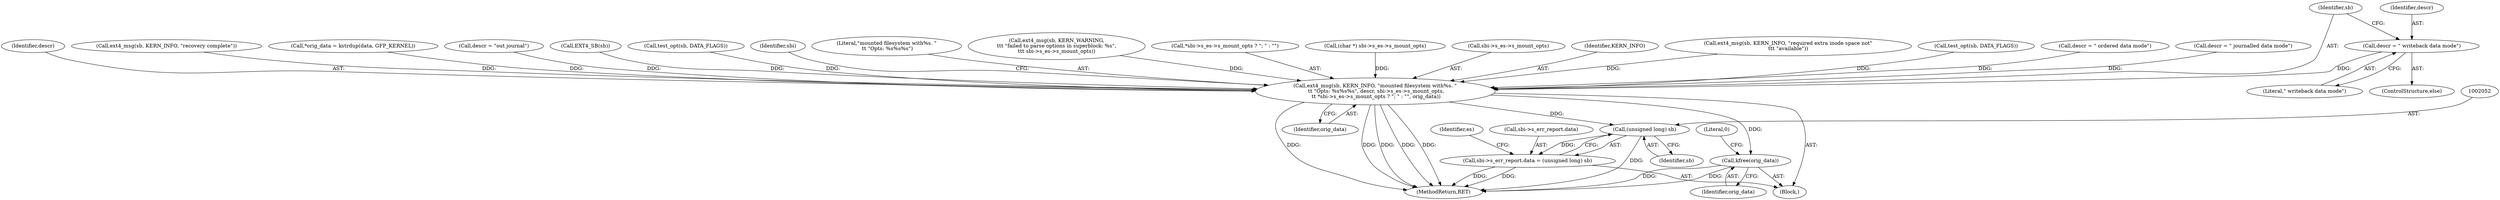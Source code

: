 digraph "1_linux_0449641130f5652b344ef6fa39fa019d7e94660a@API" {
"1002006" [label="(Call,descr = \" writeback data mode\")"];
"1002013" [label="(Call,ext4_msg(sb, KERN_INFO, \"mounted filesystem with%s. \"\n \t\t \"Opts: %s%s%s\", descr, sbi->s_es->s_mount_opts,\n \t\t *sbi->s_es->s_mount_opts ? \"; \" : \"\", orig_data))"];
"1002051" [label="(Call,(unsigned long) sb)"];
"1002045" [label="(Call,sbi->s_err_report.data = (unsigned long) sb)"];
"1002068" [label="(Call,kfree(orig_data))"];
"1002005" [label="(ControlStructure,else)"];
"1002008" [label="(Literal,\" writeback data mode\")"];
"1002071" [label="(Literal,0)"];
"1002007" [label="(Identifier,descr)"];
"1000532" [label="(Call,(char *) sbi->s_es->s_mount_opts)"];
"1002018" [label="(Call,sbi->s_es->s_mount_opts)"];
"1002016" [label="(Literal,\"mounted filesystem with%s. \"\n \t\t \"Opts: %s%s%s\")"];
"1002069" [label="(Identifier,orig_data)"];
"1002053" [label="(Identifier,sb)"];
"1002013" [label="(Call,ext4_msg(sb, KERN_INFO, \"mounted filesystem with%s. \"\n \t\t \"Opts: %s%s%s\", descr, sbi->s_es->s_mount_opts,\n \t\t *sbi->s_es->s_mount_opts ? \"; \" : \"\", orig_data))"];
"1002045" [label="(Call,sbi->s_err_report.data = (unsigned long) sb)"];
"1002051" [label="(Call,(unsigned long) sb)"];
"1002015" [label="(Identifier,KERN_INFO)"];
"1001829" [label="(Call,ext4_msg(sb, KERN_INFO, \"required extra inode space not\"\n\t\t\t \"available\"))"];
"1002014" [label="(Identifier,sb)"];
"1000547" [label="(Call,ext4_msg(sb, KERN_WARNING,\n\t\t\t \"failed to parse options in superblock: %s\",\n\t\t\t sbi->s_es->s_mount_opts))"];
"1000124" [label="(Block,)"];
"1002023" [label="(Call,*sbi->s_es->s_mount_opts ? \"; \" : \"\")"];
"1001988" [label="(Call,test_opt(sb, DATA_FLAGS))"];
"1002002" [label="(Call,descr = \" ordered data mode\")"];
"1001992" [label="(Call,descr = \" journalled data mode\")"];
"1002017" [label="(Identifier,descr)"];
"1002032" [label="(Identifier,orig_data)"];
"1002056" [label="(Identifier,es)"];
"1001973" [label="(Call,ext4_msg(sb, KERN_INFO, \"recovery complete\"))"];
"1000126" [label="(Call,*orig_data = kstrdup(data, GFP_KERNEL))"];
"1002010" [label="(Call,descr = \"out journal\")"];
"1002006" [label="(Call,descr = \" writeback data mode\")"];
"1002068" [label="(Call,kfree(orig_data))"];
"1001982" [label="(Call,EXT4_SB(sb))"];
"1002222" [label="(MethodReturn,RET)"];
"1001998" [label="(Call,test_opt(sb, DATA_FLAGS))"];
"1002036" [label="(Identifier,sbi)"];
"1002046" [label="(Call,sbi->s_err_report.data)"];
"1002006" -> "1002005"  [label="AST: "];
"1002006" -> "1002008"  [label="CFG: "];
"1002007" -> "1002006"  [label="AST: "];
"1002008" -> "1002006"  [label="AST: "];
"1002014" -> "1002006"  [label="CFG: "];
"1002006" -> "1002013"  [label="DDG: "];
"1002013" -> "1000124"  [label="AST: "];
"1002013" -> "1002032"  [label="CFG: "];
"1002014" -> "1002013"  [label="AST: "];
"1002015" -> "1002013"  [label="AST: "];
"1002016" -> "1002013"  [label="AST: "];
"1002017" -> "1002013"  [label="AST: "];
"1002018" -> "1002013"  [label="AST: "];
"1002023" -> "1002013"  [label="AST: "];
"1002032" -> "1002013"  [label="AST: "];
"1002036" -> "1002013"  [label="CFG: "];
"1002013" -> "1002222"  [label="DDG: "];
"1002013" -> "1002222"  [label="DDG: "];
"1002013" -> "1002222"  [label="DDG: "];
"1002013" -> "1002222"  [label="DDG: "];
"1002013" -> "1002222"  [label="DDG: "];
"1001982" -> "1002013"  [label="DDG: "];
"1001988" -> "1002013"  [label="DDG: "];
"1001998" -> "1002013"  [label="DDG: "];
"1001829" -> "1002013"  [label="DDG: "];
"1001973" -> "1002013"  [label="DDG: "];
"1001992" -> "1002013"  [label="DDG: "];
"1002002" -> "1002013"  [label="DDG: "];
"1002010" -> "1002013"  [label="DDG: "];
"1000547" -> "1002013"  [label="DDG: "];
"1000532" -> "1002013"  [label="DDG: "];
"1000126" -> "1002013"  [label="DDG: "];
"1002013" -> "1002051"  [label="DDG: "];
"1002013" -> "1002068"  [label="DDG: "];
"1002051" -> "1002045"  [label="AST: "];
"1002051" -> "1002053"  [label="CFG: "];
"1002052" -> "1002051"  [label="AST: "];
"1002053" -> "1002051"  [label="AST: "];
"1002045" -> "1002051"  [label="CFG: "];
"1002051" -> "1002222"  [label="DDG: "];
"1002051" -> "1002045"  [label="DDG: "];
"1002045" -> "1000124"  [label="AST: "];
"1002046" -> "1002045"  [label="AST: "];
"1002056" -> "1002045"  [label="CFG: "];
"1002045" -> "1002222"  [label="DDG: "];
"1002045" -> "1002222"  [label="DDG: "];
"1002068" -> "1000124"  [label="AST: "];
"1002068" -> "1002069"  [label="CFG: "];
"1002069" -> "1002068"  [label="AST: "];
"1002071" -> "1002068"  [label="CFG: "];
"1002068" -> "1002222"  [label="DDG: "];
"1002068" -> "1002222"  [label="DDG: "];
}
